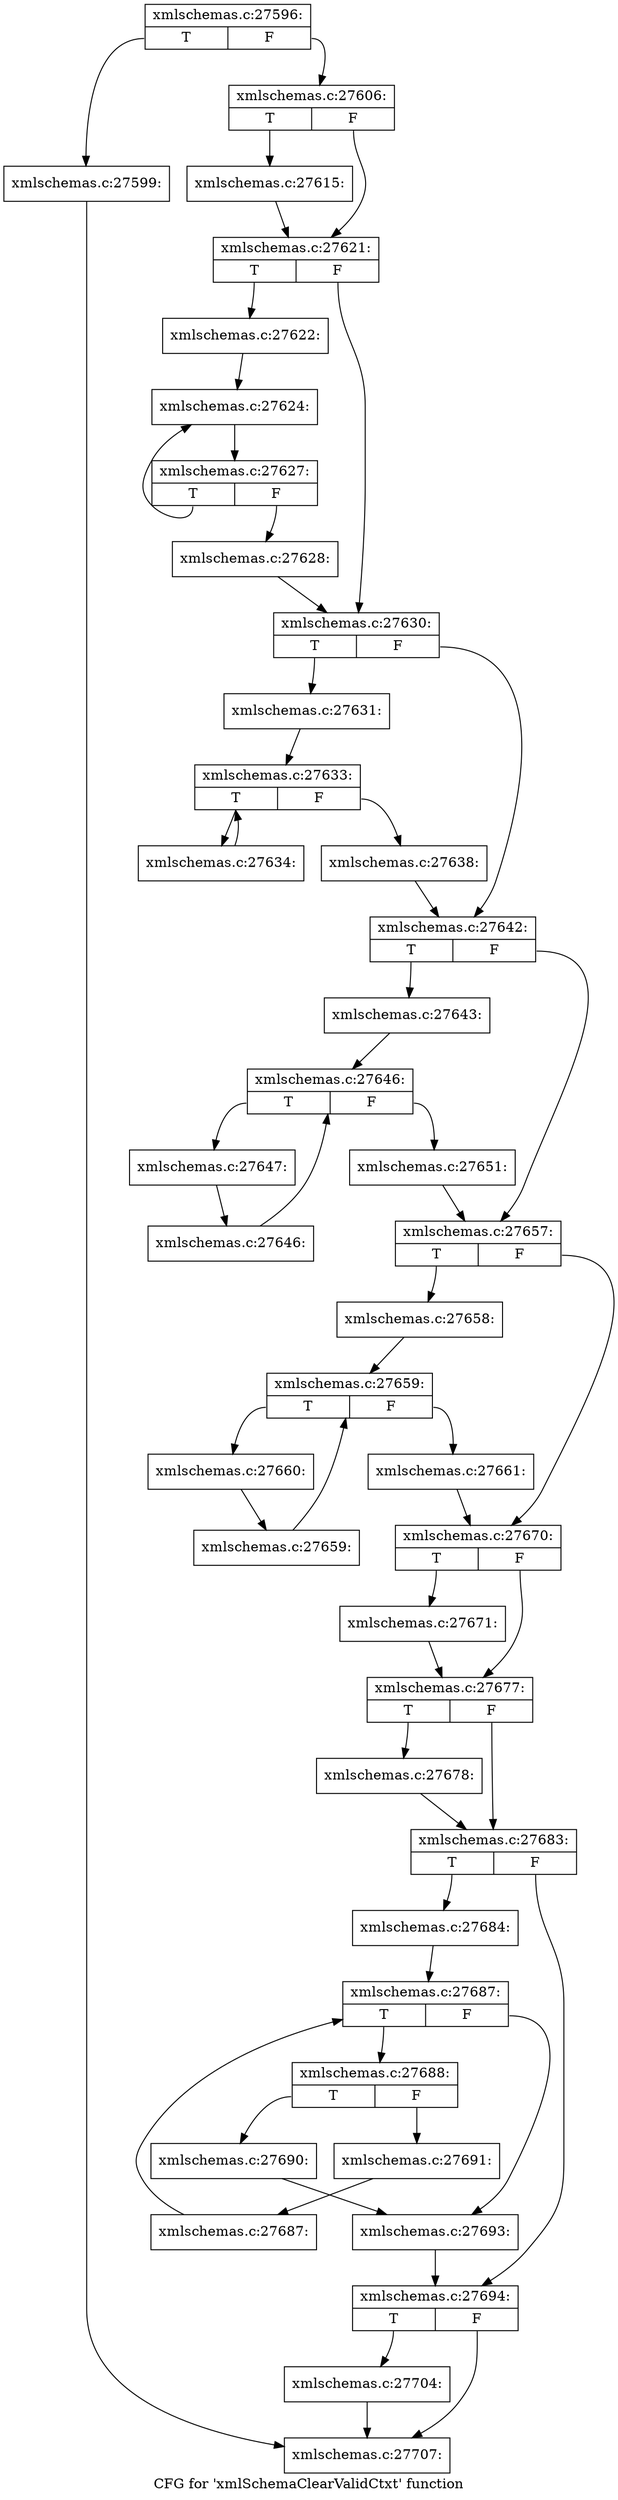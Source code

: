 digraph "CFG for 'xmlSchemaClearValidCtxt' function" {
	label="CFG for 'xmlSchemaClearValidCtxt' function";

	Node0x55d026995720 [shape=record,label="{xmlschemas.c:27596:|{<s0>T|<s1>F}}"];
	Node0x55d026995720:s0 -> Node0x55d0269965f0;
	Node0x55d026995720:s1 -> Node0x55d02698ec40;
	Node0x55d0269965f0 [shape=record,label="{xmlschemas.c:27599:}"];
	Node0x55d0269965f0 -> Node0x55d0269a49c0;
	Node0x55d02698ec40 [shape=record,label="{xmlschemas.c:27606:|{<s0>T|<s1>F}}"];
	Node0x55d02698ec40:s0 -> Node0x55d026997f00;
	Node0x55d02698ec40:s1 -> Node0x55d026997f50;
	Node0x55d026997f00 [shape=record,label="{xmlschemas.c:27615:}"];
	Node0x55d026997f00 -> Node0x55d026997f50;
	Node0x55d026997f50 [shape=record,label="{xmlschemas.c:27621:|{<s0>T|<s1>F}}"];
	Node0x55d026997f50:s0 -> Node0x55d026998990;
	Node0x55d026997f50:s1 -> Node0x55d0269989e0;
	Node0x55d026998990 [shape=record,label="{xmlschemas.c:27622:}"];
	Node0x55d026998990 -> Node0x55d026999570;
	Node0x55d026999570 [shape=record,label="{xmlschemas.c:27624:}"];
	Node0x55d026999570 -> Node0x55d026999520;
	Node0x55d026999520 [shape=record,label="{xmlschemas.c:27627:|{<s0>T|<s1>F}}"];
	Node0x55d026999520:s0 -> Node0x55d026999570;
	Node0x55d026999520:s1 -> Node0x55d0269994d0;
	Node0x55d0269994d0 [shape=record,label="{xmlschemas.c:27628:}"];
	Node0x55d0269994d0 -> Node0x55d0269989e0;
	Node0x55d0269989e0 [shape=record,label="{xmlschemas.c:27630:|{<s0>T|<s1>F}}"];
	Node0x55d0269989e0:s0 -> Node0x55d02699a3b0;
	Node0x55d0269989e0:s1 -> Node0x55d02699a400;
	Node0x55d02699a3b0 [shape=record,label="{xmlschemas.c:27631:}"];
	Node0x55d02699a3b0 -> Node0x55d02699aef0;
	Node0x55d02699aef0 [shape=record,label="{xmlschemas.c:27633:|{<s0>T|<s1>F}}"];
	Node0x55d02699aef0:s0 -> Node0x55d02699b1f0;
	Node0x55d02699aef0:s1 -> Node0x55d02699b110;
	Node0x55d02699b1f0 [shape=record,label="{xmlschemas.c:27634:}"];
	Node0x55d02699b1f0 -> Node0x55d02699aef0;
	Node0x55d02699b110 [shape=record,label="{xmlschemas.c:27638:}"];
	Node0x55d02699b110 -> Node0x55d02699a400;
	Node0x55d02699a400 [shape=record,label="{xmlschemas.c:27642:|{<s0>T|<s1>F}}"];
	Node0x55d02699a400:s0 -> Node0x55d02699c2f0;
	Node0x55d02699a400:s1 -> Node0x55d02699c340;
	Node0x55d02699c2f0 [shape=record,label="{xmlschemas.c:27643:}"];
	Node0x55d02699c2f0 -> Node0x55d02699ce20;
	Node0x55d02699ce20 [shape=record,label="{xmlschemas.c:27646:|{<s0>T|<s1>F}}"];
	Node0x55d02699ce20:s0 -> Node0x55d02699d0a0;
	Node0x55d02699ce20:s1 -> Node0x55d02699cc80;
	Node0x55d02699d0a0 [shape=record,label="{xmlschemas.c:27647:}"];
	Node0x55d02699d0a0 -> Node0x55d02699d010;
	Node0x55d02699d010 [shape=record,label="{xmlschemas.c:27646:}"];
	Node0x55d02699d010 -> Node0x55d02699ce20;
	Node0x55d02699cc80 [shape=record,label="{xmlschemas.c:27651:}"];
	Node0x55d02699cc80 -> Node0x55d02699c340;
	Node0x55d02699c340 [shape=record,label="{xmlschemas.c:27657:|{<s0>T|<s1>F}}"];
	Node0x55d02699c340:s0 -> Node0x55d02699ec60;
	Node0x55d02699c340:s1 -> Node0x55d02699ecb0;
	Node0x55d02699ec60 [shape=record,label="{xmlschemas.c:27658:}"];
	Node0x55d02699ec60 -> Node0x55d02699f530;
	Node0x55d02699f530 [shape=record,label="{xmlschemas.c:27659:|{<s0>T|<s1>F}}"];
	Node0x55d02699f530:s0 -> Node0x55d02699f7b0;
	Node0x55d02699f530:s1 -> Node0x55d02699f390;
	Node0x55d02699f7b0 [shape=record,label="{xmlschemas.c:27660:}"];
	Node0x55d02699f7b0 -> Node0x55d02699f720;
	Node0x55d02699f720 [shape=record,label="{xmlschemas.c:27659:}"];
	Node0x55d02699f720 -> Node0x55d02699f530;
	Node0x55d02699f390 [shape=record,label="{xmlschemas.c:27661:}"];
	Node0x55d02699f390 -> Node0x55d02699ecb0;
	Node0x55d02699ecb0 [shape=record,label="{xmlschemas.c:27670:|{<s0>T|<s1>F}}"];
	Node0x55d02699ecb0:s0 -> Node0x55d0269a0d60;
	Node0x55d02699ecb0:s1 -> Node0x55d0269a0db0;
	Node0x55d0269a0d60 [shape=record,label="{xmlschemas.c:27671:}"];
	Node0x55d0269a0d60 -> Node0x55d0269a0db0;
	Node0x55d0269a0db0 [shape=record,label="{xmlschemas.c:27677:|{<s0>T|<s1>F}}"];
	Node0x55d0269a0db0:s0 -> Node0x55d0269a17f0;
	Node0x55d0269a0db0:s1 -> Node0x55d0269a1840;
	Node0x55d0269a17f0 [shape=record,label="{xmlschemas.c:27678:}"];
	Node0x55d0269a17f0 -> Node0x55d0269a1840;
	Node0x55d0269a1840 [shape=record,label="{xmlschemas.c:27683:|{<s0>T|<s1>F}}"];
	Node0x55d0269a1840:s0 -> Node0x55d0269a1f10;
	Node0x55d0269a1840:s1 -> Node0x55d0269a1f60;
	Node0x55d0269a1f10 [shape=record,label="{xmlschemas.c:27684:}"];
	Node0x55d0269a1f10 -> Node0x55d0269a2a40;
	Node0x55d0269a2a40 [shape=record,label="{xmlschemas.c:27687:|{<s0>T|<s1>F}}"];
	Node0x55d0269a2a40:s0 -> Node0x55d0269a2cc0;
	Node0x55d0269a2a40:s1 -> Node0x55d0269a28a0;
	Node0x55d0269a2cc0 [shape=record,label="{xmlschemas.c:27688:|{<s0>T|<s1>F}}"];
	Node0x55d0269a2cc0:s0 -> Node0x55d0269a3530;
	Node0x55d0269a2cc0:s1 -> Node0x55d0269a3580;
	Node0x55d0269a3530 [shape=record,label="{xmlschemas.c:27690:}"];
	Node0x55d0269a3530 -> Node0x55d0269a28a0;
	Node0x55d0269a3580 [shape=record,label="{xmlschemas.c:27691:}"];
	Node0x55d0269a3580 -> Node0x55d0269a2c30;
	Node0x55d0269a2c30 [shape=record,label="{xmlschemas.c:27687:}"];
	Node0x55d0269a2c30 -> Node0x55d0269a2a40;
	Node0x55d0269a28a0 [shape=record,label="{xmlschemas.c:27693:}"];
	Node0x55d0269a28a0 -> Node0x55d0269a1f60;
	Node0x55d0269a1f60 [shape=record,label="{xmlschemas.c:27694:|{<s0>T|<s1>F}}"];
	Node0x55d0269a1f60:s0 -> Node0x55d0269a4970;
	Node0x55d0269a1f60:s1 -> Node0x55d0269a49c0;
	Node0x55d0269a4970 [shape=record,label="{xmlschemas.c:27704:}"];
	Node0x55d0269a4970 -> Node0x55d0269a49c0;
	Node0x55d0269a49c0 [shape=record,label="{xmlschemas.c:27707:}"];
}
